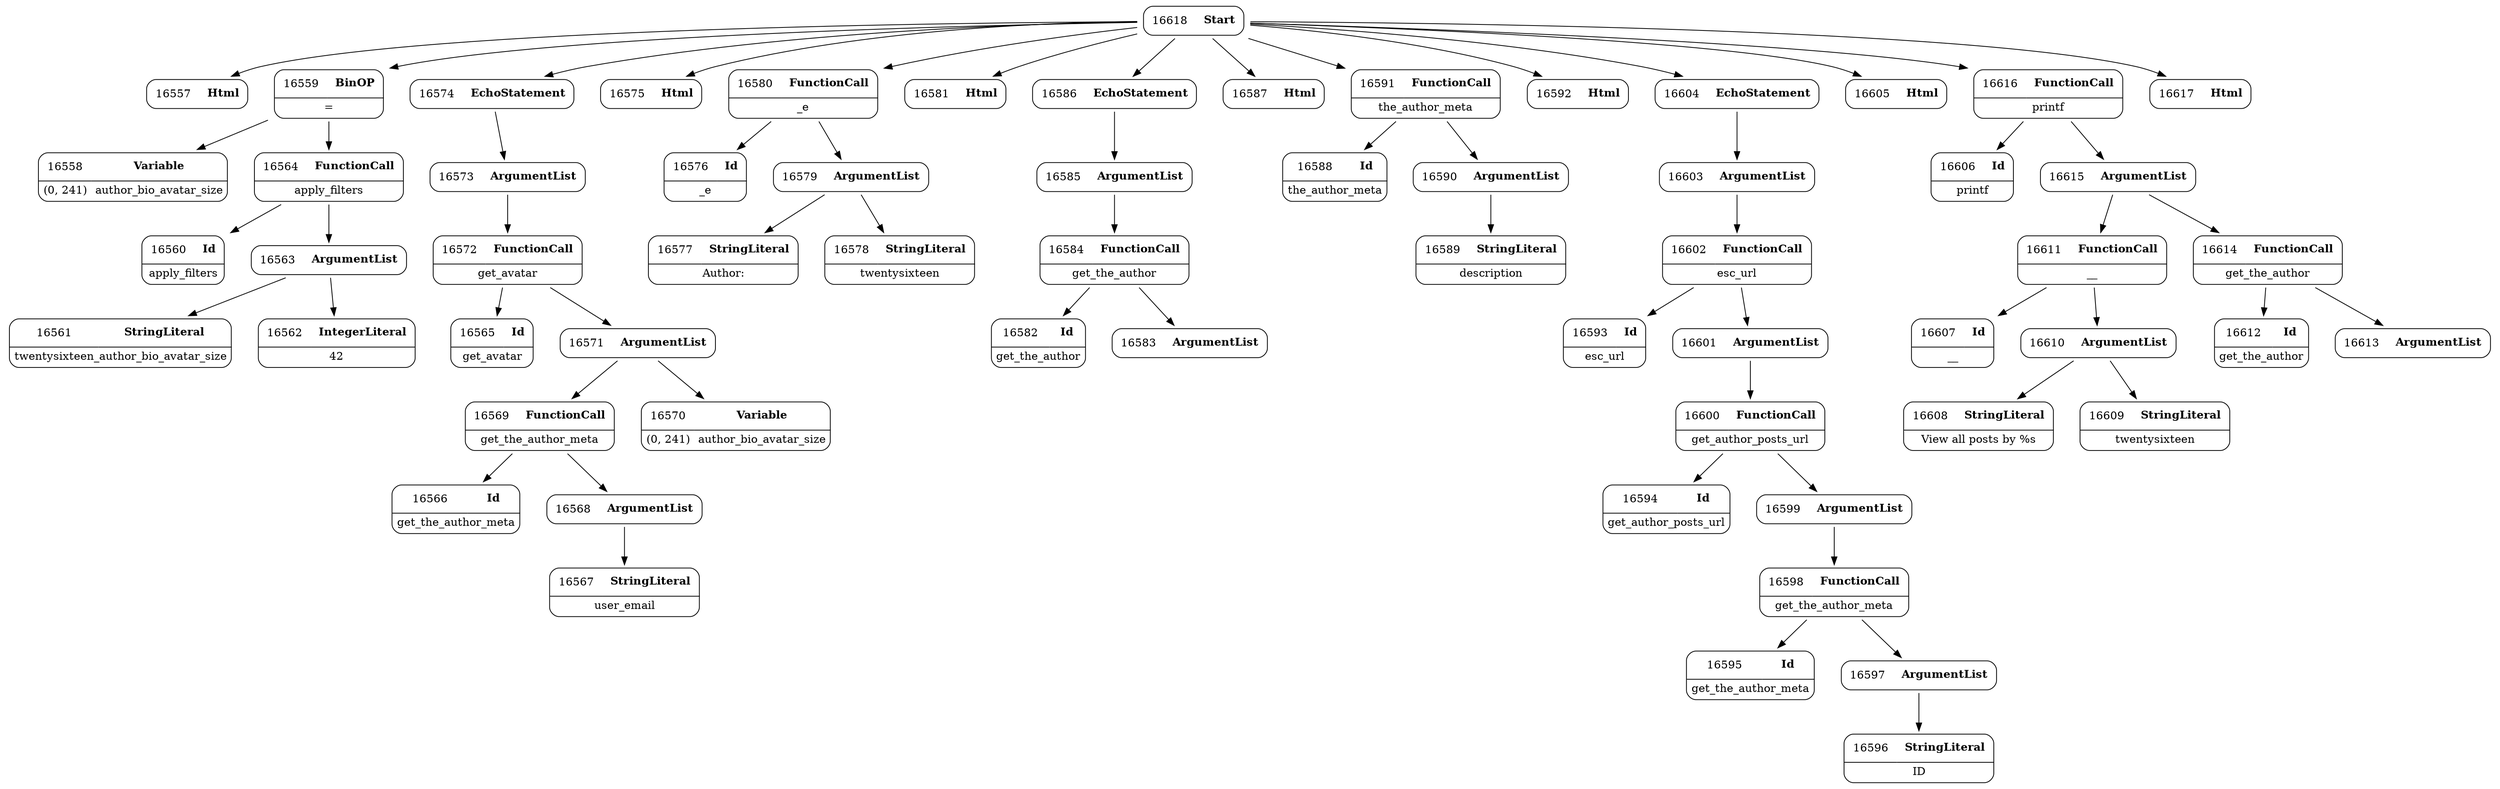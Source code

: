 digraph ast {
node [shape=none];
16557 [label=<<TABLE border='1' cellspacing='0' cellpadding='10' style='rounded' ><TR><TD border='0'>16557</TD><TD border='0'><B>Html</B></TD></TR></TABLE>>];
16558 [label=<<TABLE border='1' cellspacing='0' cellpadding='10' style='rounded' ><TR><TD border='0'>16558</TD><TD border='0'><B>Variable</B></TD></TR><HR/><TR><TD border='0' cellpadding='5'>(0, 241)</TD><TD border='0' cellpadding='5'>author_bio_avatar_size</TD></TR></TABLE>>];
16559 [label=<<TABLE border='1' cellspacing='0' cellpadding='10' style='rounded' ><TR><TD border='0'>16559</TD><TD border='0'><B>BinOP</B></TD></TR><HR/><TR><TD border='0' cellpadding='5' colspan='2'>=</TD></TR></TABLE>>];
16559 -> 16558 [weight=2];
16559 -> 16564 [weight=2];
16560 [label=<<TABLE border='1' cellspacing='0' cellpadding='10' style='rounded' ><TR><TD border='0'>16560</TD><TD border='0'><B>Id</B></TD></TR><HR/><TR><TD border='0' cellpadding='5' colspan='2'>apply_filters</TD></TR></TABLE>>];
16561 [label=<<TABLE border='1' cellspacing='0' cellpadding='10' style='rounded' ><TR><TD border='0'>16561</TD><TD border='0'><B>StringLiteral</B></TD></TR><HR/><TR><TD border='0' cellpadding='5' colspan='2'>twentysixteen_author_bio_avatar_size</TD></TR></TABLE>>];
16562 [label=<<TABLE border='1' cellspacing='0' cellpadding='10' style='rounded' ><TR><TD border='0'>16562</TD><TD border='0'><B>IntegerLiteral</B></TD></TR><HR/><TR><TD border='0' cellpadding='5' colspan='2'>42</TD></TR></TABLE>>];
16563 [label=<<TABLE border='1' cellspacing='0' cellpadding='10' style='rounded' ><TR><TD border='0'>16563</TD><TD border='0'><B>ArgumentList</B></TD></TR></TABLE>>];
16563 -> 16561 [weight=2];
16563 -> 16562 [weight=2];
16564 [label=<<TABLE border='1' cellspacing='0' cellpadding='10' style='rounded' ><TR><TD border='0'>16564</TD><TD border='0'><B>FunctionCall</B></TD></TR><HR/><TR><TD border='0' cellpadding='5' colspan='2'>apply_filters</TD></TR></TABLE>>];
16564 -> 16560 [weight=2];
16564 -> 16563 [weight=2];
16565 [label=<<TABLE border='1' cellspacing='0' cellpadding='10' style='rounded' ><TR><TD border='0'>16565</TD><TD border='0'><B>Id</B></TD></TR><HR/><TR><TD border='0' cellpadding='5' colspan='2'>get_avatar</TD></TR></TABLE>>];
16566 [label=<<TABLE border='1' cellspacing='0' cellpadding='10' style='rounded' ><TR><TD border='0'>16566</TD><TD border='0'><B>Id</B></TD></TR><HR/><TR><TD border='0' cellpadding='5' colspan='2'>get_the_author_meta</TD></TR></TABLE>>];
16567 [label=<<TABLE border='1' cellspacing='0' cellpadding='10' style='rounded' ><TR><TD border='0'>16567</TD><TD border='0'><B>StringLiteral</B></TD></TR><HR/><TR><TD border='0' cellpadding='5' colspan='2'>user_email</TD></TR></TABLE>>];
16568 [label=<<TABLE border='1' cellspacing='0' cellpadding='10' style='rounded' ><TR><TD border='0'>16568</TD><TD border='0'><B>ArgumentList</B></TD></TR></TABLE>>];
16568 -> 16567 [weight=2];
16569 [label=<<TABLE border='1' cellspacing='0' cellpadding='10' style='rounded' ><TR><TD border='0'>16569</TD><TD border='0'><B>FunctionCall</B></TD></TR><HR/><TR><TD border='0' cellpadding='5' colspan='2'>get_the_author_meta</TD></TR></TABLE>>];
16569 -> 16566 [weight=2];
16569 -> 16568 [weight=2];
16570 [label=<<TABLE border='1' cellspacing='0' cellpadding='10' style='rounded' ><TR><TD border='0'>16570</TD><TD border='0'><B>Variable</B></TD></TR><HR/><TR><TD border='0' cellpadding='5'>(0, 241)</TD><TD border='0' cellpadding='5'>author_bio_avatar_size</TD></TR></TABLE>>];
16571 [label=<<TABLE border='1' cellspacing='0' cellpadding='10' style='rounded' ><TR><TD border='0'>16571</TD><TD border='0'><B>ArgumentList</B></TD></TR></TABLE>>];
16571 -> 16569 [weight=2];
16571 -> 16570 [weight=2];
16572 [label=<<TABLE border='1' cellspacing='0' cellpadding='10' style='rounded' ><TR><TD border='0'>16572</TD><TD border='0'><B>FunctionCall</B></TD></TR><HR/><TR><TD border='0' cellpadding='5' colspan='2'>get_avatar</TD></TR></TABLE>>];
16572 -> 16565 [weight=2];
16572 -> 16571 [weight=2];
16573 [label=<<TABLE border='1' cellspacing='0' cellpadding='10' style='rounded' ><TR><TD border='0'>16573</TD><TD border='0'><B>ArgumentList</B></TD></TR></TABLE>>];
16573 -> 16572 [weight=2];
16574 [label=<<TABLE border='1' cellspacing='0' cellpadding='10' style='rounded' ><TR><TD border='0'>16574</TD><TD border='0'><B>EchoStatement</B></TD></TR></TABLE>>];
16574 -> 16573 [weight=2];
16575 [label=<<TABLE border='1' cellspacing='0' cellpadding='10' style='rounded' ><TR><TD border='0'>16575</TD><TD border='0'><B>Html</B></TD></TR></TABLE>>];
16576 [label=<<TABLE border='1' cellspacing='0' cellpadding='10' style='rounded' ><TR><TD border='0'>16576</TD><TD border='0'><B>Id</B></TD></TR><HR/><TR><TD border='0' cellpadding='5' colspan='2'>_e</TD></TR></TABLE>>];
16577 [label=<<TABLE border='1' cellspacing='0' cellpadding='10' style='rounded' ><TR><TD border='0'>16577</TD><TD border='0'><B>StringLiteral</B></TD></TR><HR/><TR><TD border='0' cellpadding='5' colspan='2'>Author:</TD></TR></TABLE>>];
16578 [label=<<TABLE border='1' cellspacing='0' cellpadding='10' style='rounded' ><TR><TD border='0'>16578</TD><TD border='0'><B>StringLiteral</B></TD></TR><HR/><TR><TD border='0' cellpadding='5' colspan='2'>twentysixteen</TD></TR></TABLE>>];
16579 [label=<<TABLE border='1' cellspacing='0' cellpadding='10' style='rounded' ><TR><TD border='0'>16579</TD><TD border='0'><B>ArgumentList</B></TD></TR></TABLE>>];
16579 -> 16577 [weight=2];
16579 -> 16578 [weight=2];
16580 [label=<<TABLE border='1' cellspacing='0' cellpadding='10' style='rounded' ><TR><TD border='0'>16580</TD><TD border='0'><B>FunctionCall</B></TD></TR><HR/><TR><TD border='0' cellpadding='5' colspan='2'>_e</TD></TR></TABLE>>];
16580 -> 16576 [weight=2];
16580 -> 16579 [weight=2];
16581 [label=<<TABLE border='1' cellspacing='0' cellpadding='10' style='rounded' ><TR><TD border='0'>16581</TD><TD border='0'><B>Html</B></TD></TR></TABLE>>];
16582 [label=<<TABLE border='1' cellspacing='0' cellpadding='10' style='rounded' ><TR><TD border='0'>16582</TD><TD border='0'><B>Id</B></TD></TR><HR/><TR><TD border='0' cellpadding='5' colspan='2'>get_the_author</TD></TR></TABLE>>];
16583 [label=<<TABLE border='1' cellspacing='0' cellpadding='10' style='rounded' ><TR><TD border='0'>16583</TD><TD border='0'><B>ArgumentList</B></TD></TR></TABLE>>];
16584 [label=<<TABLE border='1' cellspacing='0' cellpadding='10' style='rounded' ><TR><TD border='0'>16584</TD><TD border='0'><B>FunctionCall</B></TD></TR><HR/><TR><TD border='0' cellpadding='5' colspan='2'>get_the_author</TD></TR></TABLE>>];
16584 -> 16582 [weight=2];
16584 -> 16583 [weight=2];
16585 [label=<<TABLE border='1' cellspacing='0' cellpadding='10' style='rounded' ><TR><TD border='0'>16585</TD><TD border='0'><B>ArgumentList</B></TD></TR></TABLE>>];
16585 -> 16584 [weight=2];
16586 [label=<<TABLE border='1' cellspacing='0' cellpadding='10' style='rounded' ><TR><TD border='0'>16586</TD><TD border='0'><B>EchoStatement</B></TD></TR></TABLE>>];
16586 -> 16585 [weight=2];
16587 [label=<<TABLE border='1' cellspacing='0' cellpadding='10' style='rounded' ><TR><TD border='0'>16587</TD><TD border='0'><B>Html</B></TD></TR></TABLE>>];
16588 [label=<<TABLE border='1' cellspacing='0' cellpadding='10' style='rounded' ><TR><TD border='0'>16588</TD><TD border='0'><B>Id</B></TD></TR><HR/><TR><TD border='0' cellpadding='5' colspan='2'>the_author_meta</TD></TR></TABLE>>];
16589 [label=<<TABLE border='1' cellspacing='0' cellpadding='10' style='rounded' ><TR><TD border='0'>16589</TD><TD border='0'><B>StringLiteral</B></TD></TR><HR/><TR><TD border='0' cellpadding='5' colspan='2'>description</TD></TR></TABLE>>];
16590 [label=<<TABLE border='1' cellspacing='0' cellpadding='10' style='rounded' ><TR><TD border='0'>16590</TD><TD border='0'><B>ArgumentList</B></TD></TR></TABLE>>];
16590 -> 16589 [weight=2];
16591 [label=<<TABLE border='1' cellspacing='0' cellpadding='10' style='rounded' ><TR><TD border='0'>16591</TD><TD border='0'><B>FunctionCall</B></TD></TR><HR/><TR><TD border='0' cellpadding='5' colspan='2'>the_author_meta</TD></TR></TABLE>>];
16591 -> 16588 [weight=2];
16591 -> 16590 [weight=2];
16592 [label=<<TABLE border='1' cellspacing='0' cellpadding='10' style='rounded' ><TR><TD border='0'>16592</TD><TD border='0'><B>Html</B></TD></TR></TABLE>>];
16593 [label=<<TABLE border='1' cellspacing='0' cellpadding='10' style='rounded' ><TR><TD border='0'>16593</TD><TD border='0'><B>Id</B></TD></TR><HR/><TR><TD border='0' cellpadding='5' colspan='2'>esc_url</TD></TR></TABLE>>];
16594 [label=<<TABLE border='1' cellspacing='0' cellpadding='10' style='rounded' ><TR><TD border='0'>16594</TD><TD border='0'><B>Id</B></TD></TR><HR/><TR><TD border='0' cellpadding='5' colspan='2'>get_author_posts_url</TD></TR></TABLE>>];
16595 [label=<<TABLE border='1' cellspacing='0' cellpadding='10' style='rounded' ><TR><TD border='0'>16595</TD><TD border='0'><B>Id</B></TD></TR><HR/><TR><TD border='0' cellpadding='5' colspan='2'>get_the_author_meta</TD></TR></TABLE>>];
16596 [label=<<TABLE border='1' cellspacing='0' cellpadding='10' style='rounded' ><TR><TD border='0'>16596</TD><TD border='0'><B>StringLiteral</B></TD></TR><HR/><TR><TD border='0' cellpadding='5' colspan='2'>ID</TD></TR></TABLE>>];
16597 [label=<<TABLE border='1' cellspacing='0' cellpadding='10' style='rounded' ><TR><TD border='0'>16597</TD><TD border='0'><B>ArgumentList</B></TD></TR></TABLE>>];
16597 -> 16596 [weight=2];
16598 [label=<<TABLE border='1' cellspacing='0' cellpadding='10' style='rounded' ><TR><TD border='0'>16598</TD><TD border='0'><B>FunctionCall</B></TD></TR><HR/><TR><TD border='0' cellpadding='5' colspan='2'>get_the_author_meta</TD></TR></TABLE>>];
16598 -> 16595 [weight=2];
16598 -> 16597 [weight=2];
16599 [label=<<TABLE border='1' cellspacing='0' cellpadding='10' style='rounded' ><TR><TD border='0'>16599</TD><TD border='0'><B>ArgumentList</B></TD></TR></TABLE>>];
16599 -> 16598 [weight=2];
16600 [label=<<TABLE border='1' cellspacing='0' cellpadding='10' style='rounded' ><TR><TD border='0'>16600</TD><TD border='0'><B>FunctionCall</B></TD></TR><HR/><TR><TD border='0' cellpadding='5' colspan='2'>get_author_posts_url</TD></TR></TABLE>>];
16600 -> 16594 [weight=2];
16600 -> 16599 [weight=2];
16601 [label=<<TABLE border='1' cellspacing='0' cellpadding='10' style='rounded' ><TR><TD border='0'>16601</TD><TD border='0'><B>ArgumentList</B></TD></TR></TABLE>>];
16601 -> 16600 [weight=2];
16602 [label=<<TABLE border='1' cellspacing='0' cellpadding='10' style='rounded' ><TR><TD border='0'>16602</TD><TD border='0'><B>FunctionCall</B></TD></TR><HR/><TR><TD border='0' cellpadding='5' colspan='2'>esc_url</TD></TR></TABLE>>];
16602 -> 16593 [weight=2];
16602 -> 16601 [weight=2];
16603 [label=<<TABLE border='1' cellspacing='0' cellpadding='10' style='rounded' ><TR><TD border='0'>16603</TD><TD border='0'><B>ArgumentList</B></TD></TR></TABLE>>];
16603 -> 16602 [weight=2];
16604 [label=<<TABLE border='1' cellspacing='0' cellpadding='10' style='rounded' ><TR><TD border='0'>16604</TD><TD border='0'><B>EchoStatement</B></TD></TR></TABLE>>];
16604 -> 16603 [weight=2];
16605 [label=<<TABLE border='1' cellspacing='0' cellpadding='10' style='rounded' ><TR><TD border='0'>16605</TD><TD border='0'><B>Html</B></TD></TR></TABLE>>];
16606 [label=<<TABLE border='1' cellspacing='0' cellpadding='10' style='rounded' ><TR><TD border='0'>16606</TD><TD border='0'><B>Id</B></TD></TR><HR/><TR><TD border='0' cellpadding='5' colspan='2'>printf</TD></TR></TABLE>>];
16607 [label=<<TABLE border='1' cellspacing='0' cellpadding='10' style='rounded' ><TR><TD border='0'>16607</TD><TD border='0'><B>Id</B></TD></TR><HR/><TR><TD border='0' cellpadding='5' colspan='2'>__</TD></TR></TABLE>>];
16608 [label=<<TABLE border='1' cellspacing='0' cellpadding='10' style='rounded' ><TR><TD border='0'>16608</TD><TD border='0'><B>StringLiteral</B></TD></TR><HR/><TR><TD border='0' cellpadding='5' colspan='2'>View all posts by %s</TD></TR></TABLE>>];
16609 [label=<<TABLE border='1' cellspacing='0' cellpadding='10' style='rounded' ><TR><TD border='0'>16609</TD><TD border='0'><B>StringLiteral</B></TD></TR><HR/><TR><TD border='0' cellpadding='5' colspan='2'>twentysixteen</TD></TR></TABLE>>];
16610 [label=<<TABLE border='1' cellspacing='0' cellpadding='10' style='rounded' ><TR><TD border='0'>16610</TD><TD border='0'><B>ArgumentList</B></TD></TR></TABLE>>];
16610 -> 16608 [weight=2];
16610 -> 16609 [weight=2];
16611 [label=<<TABLE border='1' cellspacing='0' cellpadding='10' style='rounded' ><TR><TD border='0'>16611</TD><TD border='0'><B>FunctionCall</B></TD></TR><HR/><TR><TD border='0' cellpadding='5' colspan='2'>__</TD></TR></TABLE>>];
16611 -> 16607 [weight=2];
16611 -> 16610 [weight=2];
16612 [label=<<TABLE border='1' cellspacing='0' cellpadding='10' style='rounded' ><TR><TD border='0'>16612</TD><TD border='0'><B>Id</B></TD></TR><HR/><TR><TD border='0' cellpadding='5' colspan='2'>get_the_author</TD></TR></TABLE>>];
16613 [label=<<TABLE border='1' cellspacing='0' cellpadding='10' style='rounded' ><TR><TD border='0'>16613</TD><TD border='0'><B>ArgumentList</B></TD></TR></TABLE>>];
16614 [label=<<TABLE border='1' cellspacing='0' cellpadding='10' style='rounded' ><TR><TD border='0'>16614</TD><TD border='0'><B>FunctionCall</B></TD></TR><HR/><TR><TD border='0' cellpadding='5' colspan='2'>get_the_author</TD></TR></TABLE>>];
16614 -> 16612 [weight=2];
16614 -> 16613 [weight=2];
16615 [label=<<TABLE border='1' cellspacing='0' cellpadding='10' style='rounded' ><TR><TD border='0'>16615</TD><TD border='0'><B>ArgumentList</B></TD></TR></TABLE>>];
16615 -> 16611 [weight=2];
16615 -> 16614 [weight=2];
16616 [label=<<TABLE border='1' cellspacing='0' cellpadding='10' style='rounded' ><TR><TD border='0'>16616</TD><TD border='0'><B>FunctionCall</B></TD></TR><HR/><TR><TD border='0' cellpadding='5' colspan='2'>printf</TD></TR></TABLE>>];
16616 -> 16606 [weight=2];
16616 -> 16615 [weight=2];
16617 [label=<<TABLE border='1' cellspacing='0' cellpadding='10' style='rounded' ><TR><TD border='0'>16617</TD><TD border='0'><B>Html</B></TD></TR></TABLE>>];
16618 [label=<<TABLE border='1' cellspacing='0' cellpadding='10' style='rounded' ><TR><TD border='0'>16618</TD><TD border='0'><B>Start</B></TD></TR></TABLE>>];
16618 -> 16557 [weight=2];
16618 -> 16559 [weight=2];
16618 -> 16574 [weight=2];
16618 -> 16575 [weight=2];
16618 -> 16580 [weight=2];
16618 -> 16581 [weight=2];
16618 -> 16586 [weight=2];
16618 -> 16587 [weight=2];
16618 -> 16591 [weight=2];
16618 -> 16592 [weight=2];
16618 -> 16604 [weight=2];
16618 -> 16605 [weight=2];
16618 -> 16616 [weight=2];
16618 -> 16617 [weight=2];
}

